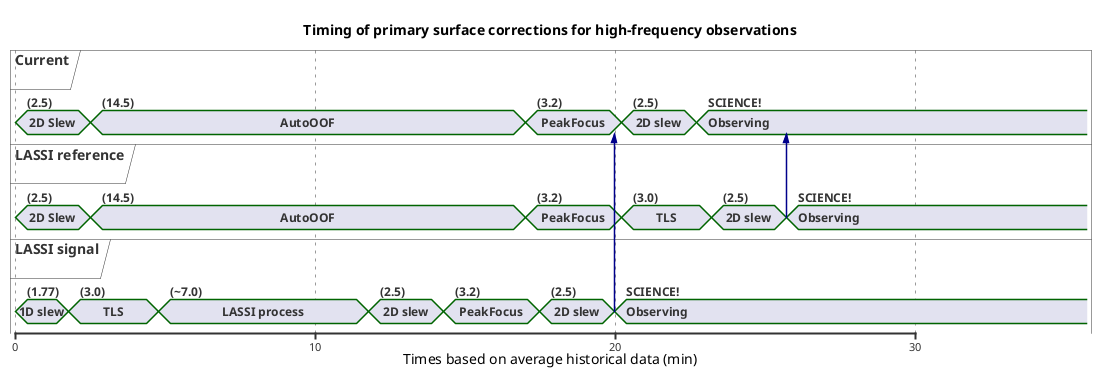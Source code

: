 @startuml
Title Timing of primary surface corrections for high-frequency observations
caption Times based on average historical data (min)
concise "Current\n" as C
concise "LASSI reference\n" as L
concise "LASSI signal\n" as L2

scale 10 as 300 pixels

@0
C is "2D Slew" : (2.5)

@+2.5
C is AutoOOF : (14.5)

@+14.5
C is PeakFocus : (3.2)

@+3.2
C is "2D slew" : (2.5)

@+2.5
C is "Observing" : SCIENCE!

@0
L is "2D Slew" : (2.5)

@+2.5
L is AutoOOF : (14.5)

@+14.5
L is PeakFocus : (3.2)

@+3.2
L is TLS : (3.0)

@+3
L is "2D slew" : (2.5)

@+2.5
L is "Observing" : SCIENCE!
L -> C

@0
L2 is "1D slew" : (1.77)

@+1.77
L2 is TLS : (3.0)

@+3
L2 is "LASSI process" : (~7.0)

@+7
L2 is "2D slew" : (2.5)

@+2.5
L2 is PeakFocus : (3.2)

@+3.2
L2 is "2D slew" : (2.5)

@+2.5
L2 is Observing : SCIENCE!
L2 -> C
@enduml
